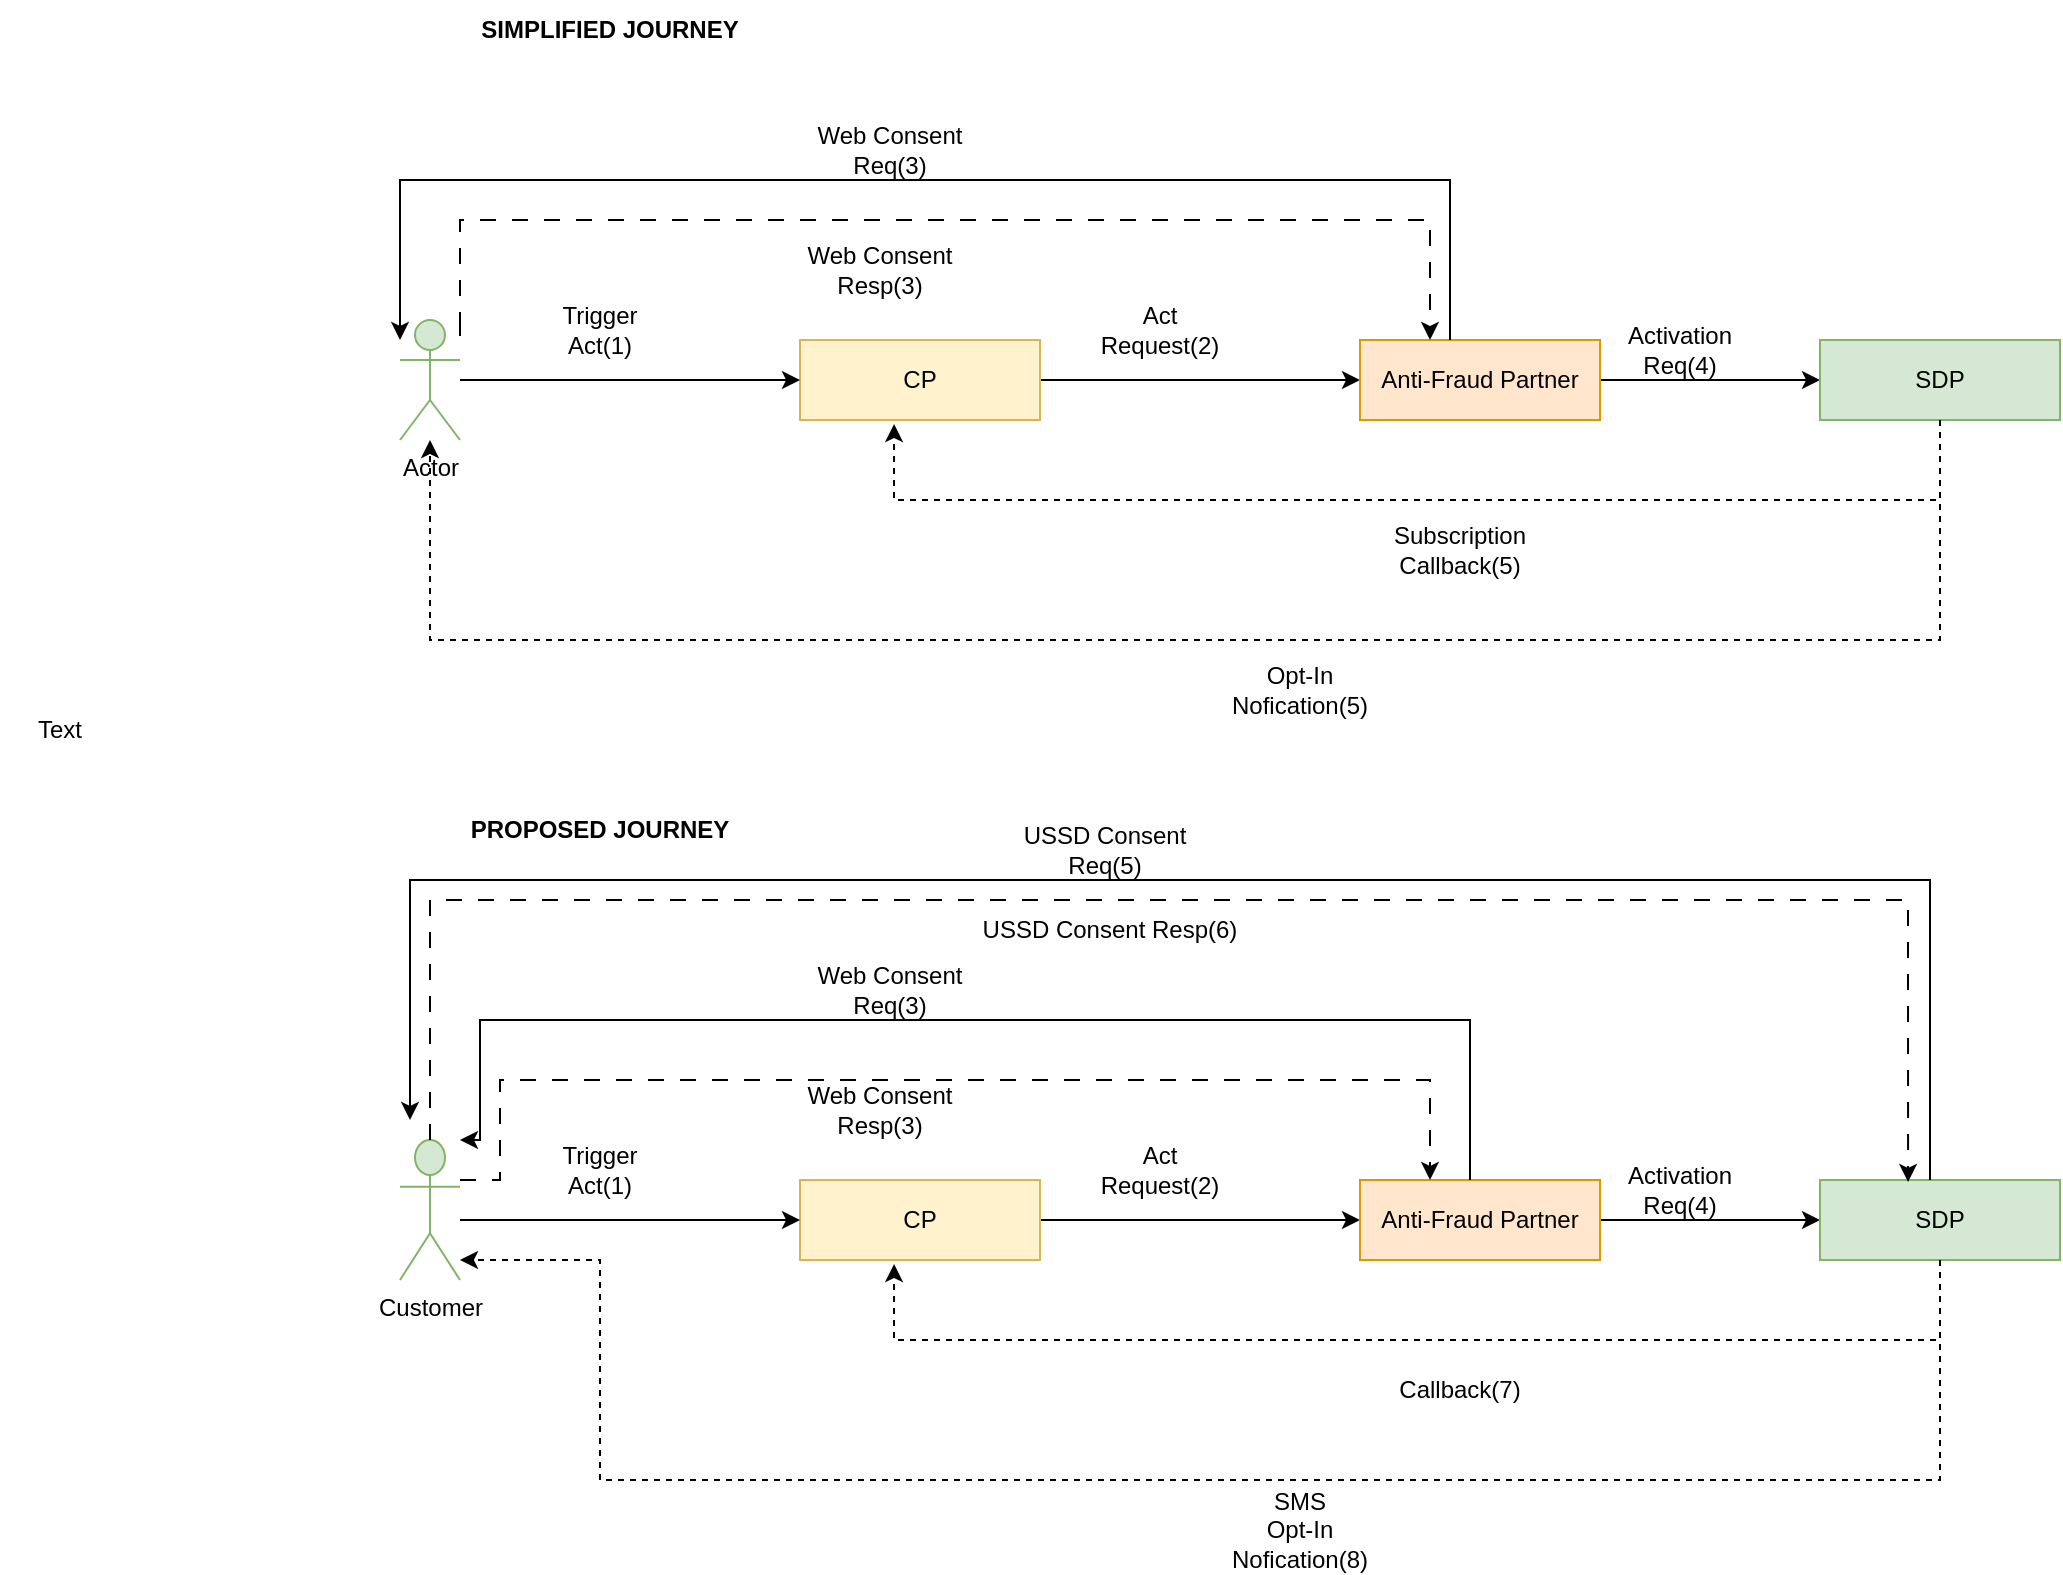<mxfile version="26.0.8">
  <diagram name="Page-1" id="kqtu3io-jiDdtc9rSum6">
    <mxGraphModel dx="2216" dy="721" grid="1" gridSize="10" guides="1" tooltips="1" connect="1" arrows="1" fold="1" page="1" pageScale="1" pageWidth="850" pageHeight="1100" math="0" shadow="0">
      <root>
        <mxCell id="0" />
        <mxCell id="1" parent="0" />
        <mxCell id="CoiFYXESyOofG7yrg2iu-4" style="edgeStyle=orthogonalEdgeStyle;rounded=0;orthogonalLoop=1;jettySize=auto;html=1;entryX=0;entryY=0.5;entryDx=0;entryDy=0;" edge="1" parent="1" source="CoiFYXESyOofG7yrg2iu-1" target="CoiFYXESyOofG7yrg2iu-2">
          <mxGeometry relative="1" as="geometry" />
        </mxCell>
        <mxCell id="CoiFYXESyOofG7yrg2iu-1" value="CP" style="rounded=0;whiteSpace=wrap;html=1;fillColor=#fff2cc;strokeColor=#d6b656;" vertex="1" parent="1">
          <mxGeometry x="240" y="240" width="120" height="40" as="geometry" />
        </mxCell>
        <mxCell id="CoiFYXESyOofG7yrg2iu-5" style="edgeStyle=orthogonalEdgeStyle;rounded=0;orthogonalLoop=1;jettySize=auto;html=1;entryX=0;entryY=0.5;entryDx=0;entryDy=0;" edge="1" parent="1" source="CoiFYXESyOofG7yrg2iu-2" target="CoiFYXESyOofG7yrg2iu-3">
          <mxGeometry relative="1" as="geometry" />
        </mxCell>
        <mxCell id="CoiFYXESyOofG7yrg2iu-2" value="Anti-Fraud Partner" style="rounded=0;whiteSpace=wrap;html=1;fillColor=#ffe6cc;strokeColor=#d79b00;" vertex="1" parent="1">
          <mxGeometry x="520" y="240" width="120" height="40" as="geometry" />
        </mxCell>
        <mxCell id="CoiFYXESyOofG7yrg2iu-41" style="edgeStyle=orthogonalEdgeStyle;rounded=0;orthogonalLoop=1;jettySize=auto;html=1;dashed=1;" edge="1" parent="1" source="CoiFYXESyOofG7yrg2iu-3" target="CoiFYXESyOofG7yrg2iu-30">
          <mxGeometry relative="1" as="geometry">
            <Array as="points">
              <mxPoint x="810" y="390" />
              <mxPoint x="55" y="390" />
            </Array>
          </mxGeometry>
        </mxCell>
        <mxCell id="CoiFYXESyOofG7yrg2iu-3" value="SDP" style="rounded=0;whiteSpace=wrap;html=1;fillColor=#d5e8d4;strokeColor=#82b366;" vertex="1" parent="1">
          <mxGeometry x="750" y="240" width="120" height="40" as="geometry" />
        </mxCell>
        <mxCell id="CoiFYXESyOofG7yrg2iu-10" style="edgeStyle=orthogonalEdgeStyle;rounded=0;orthogonalLoop=1;jettySize=auto;html=1;entryX=0.392;entryY=1.05;entryDx=0;entryDy=0;entryPerimeter=0;dashed=1;" edge="1" parent="1" source="CoiFYXESyOofG7yrg2iu-3" target="CoiFYXESyOofG7yrg2iu-1">
          <mxGeometry relative="1" as="geometry">
            <Array as="points">
              <mxPoint x="810" y="320" />
              <mxPoint x="287" y="320" />
            </Array>
          </mxGeometry>
        </mxCell>
        <mxCell id="CoiFYXESyOofG7yrg2iu-11" value="Subscription Callback(5)" style="text;html=1;align=center;verticalAlign=middle;whiteSpace=wrap;rounded=0;" vertex="1" parent="1">
          <mxGeometry x="540" y="330" width="60" height="30" as="geometry" />
        </mxCell>
        <mxCell id="CoiFYXESyOofG7yrg2iu-15" value="Activation Req(4)" style="text;html=1;align=center;verticalAlign=middle;whiteSpace=wrap;rounded=0;" vertex="1" parent="1">
          <mxGeometry x="650" y="230" width="60" height="30" as="geometry" />
        </mxCell>
        <mxCell id="CoiFYXESyOofG7yrg2iu-18" style="edgeStyle=orthogonalEdgeStyle;rounded=0;orthogonalLoop=1;jettySize=auto;html=1;entryX=0;entryY=0.5;entryDx=0;entryDy=0;" edge="1" target="CoiFYXESyOofG7yrg2iu-21" parent="1">
          <mxGeometry relative="1" as="geometry">
            <mxPoint x="160" y="440" as="sourcePoint" />
          </mxGeometry>
        </mxCell>
        <mxCell id="CoiFYXESyOofG7yrg2iu-20" style="edgeStyle=orthogonalEdgeStyle;rounded=0;orthogonalLoop=1;jettySize=auto;html=1;entryX=0;entryY=0.5;entryDx=0;entryDy=0;" edge="1" source="CoiFYXESyOofG7yrg2iu-21" parent="1">
          <mxGeometry relative="1" as="geometry">
            <mxPoint x="550" y="440" as="targetPoint" />
          </mxGeometry>
        </mxCell>
        <mxCell id="CoiFYXESyOofG7yrg2iu-22" style="edgeStyle=orthogonalEdgeStyle;rounded=0;orthogonalLoop=1;jettySize=auto;html=1;" edge="1" source="CoiFYXESyOofG7yrg2iu-23" parent="1">
          <mxGeometry relative="1" as="geometry">
            <mxPoint x="790" y="440" as="targetPoint" />
          </mxGeometry>
        </mxCell>
        <mxCell id="CoiFYXESyOofG7yrg2iu-29" value="Act Request(2)" style="text;html=1;align=center;verticalAlign=middle;whiteSpace=wrap;rounded=0;" vertex="1" parent="1">
          <mxGeometry x="390" y="220" width="60" height="30" as="geometry" />
        </mxCell>
        <mxCell id="CoiFYXESyOofG7yrg2iu-31" style="edgeStyle=orthogonalEdgeStyle;rounded=0;orthogonalLoop=1;jettySize=auto;html=1;entryX=0;entryY=0.5;entryDx=0;entryDy=0;" edge="1" parent="1" source="CoiFYXESyOofG7yrg2iu-30" target="CoiFYXESyOofG7yrg2iu-1">
          <mxGeometry relative="1" as="geometry" />
        </mxCell>
        <mxCell id="CoiFYXESyOofG7yrg2iu-30" value="Actor" style="shape=umlActor;verticalLabelPosition=bottom;verticalAlign=top;html=1;outlineConnect=0;fillColor=#d5e8d4;strokeColor=#82b366;" vertex="1" parent="1">
          <mxGeometry x="40" y="230" width="30" height="60" as="geometry" />
        </mxCell>
        <mxCell id="CoiFYXESyOofG7yrg2iu-32" value="Trigger Act(1)" style="text;html=1;align=center;verticalAlign=middle;whiteSpace=wrap;rounded=0;" vertex="1" parent="1">
          <mxGeometry x="110" y="220" width="60" height="30" as="geometry" />
        </mxCell>
        <mxCell id="CoiFYXESyOofG7yrg2iu-34" style="edgeStyle=orthogonalEdgeStyle;rounded=0;orthogonalLoop=1;jettySize=auto;html=1;" edge="1" parent="1">
          <mxGeometry relative="1" as="geometry">
            <mxPoint x="565" y="240" as="sourcePoint" />
            <mxPoint x="40" y="240" as="targetPoint" />
            <Array as="points">
              <mxPoint x="565" y="160" />
              <mxPoint x="40" y="160" />
            </Array>
          </mxGeometry>
        </mxCell>
        <mxCell id="CoiFYXESyOofG7yrg2iu-37" style="edgeStyle=orthogonalEdgeStyle;rounded=0;orthogonalLoop=1;jettySize=auto;html=1;dashed=1;dashPattern=8 8;" edge="1" parent="1">
          <mxGeometry relative="1" as="geometry">
            <mxPoint x="70" y="230" as="sourcePoint" />
            <mxPoint x="555" y="240" as="targetPoint" />
            <Array as="points">
              <mxPoint x="70" y="240" />
              <mxPoint x="70" y="180" />
              <mxPoint x="555" y="180" />
            </Array>
          </mxGeometry>
        </mxCell>
        <mxCell id="CoiFYXESyOofG7yrg2iu-39" value="Web Consent Req(3)" style="text;html=1;align=center;verticalAlign=middle;whiteSpace=wrap;rounded=0;" vertex="1" parent="1">
          <mxGeometry x="240" y="130" width="90" height="30" as="geometry" />
        </mxCell>
        <mxCell id="CoiFYXESyOofG7yrg2iu-40" value="Web Consent Resp(3)" style="text;html=1;align=center;verticalAlign=middle;whiteSpace=wrap;rounded=0;" vertex="1" parent="1">
          <mxGeometry x="240" y="190" width="80" height="30" as="geometry" />
        </mxCell>
        <mxCell id="CoiFYXESyOofG7yrg2iu-42" value="&lt;div&gt;Opt-In&lt;/div&gt;&lt;div&gt;Nofication(5)&lt;/div&gt;" style="text;html=1;align=center;verticalAlign=middle;whiteSpace=wrap;rounded=0;" vertex="1" parent="1">
          <mxGeometry x="460" y="400" width="60" height="30" as="geometry" />
        </mxCell>
        <mxCell id="CoiFYXESyOofG7yrg2iu-44" value="&lt;b&gt;SIMPLIFIED JOURNEY&lt;/b&gt;" style="text;html=1;align=center;verticalAlign=middle;whiteSpace=wrap;rounded=0;" vertex="1" parent="1">
          <mxGeometry x="40" y="70" width="210" height="30" as="geometry" />
        </mxCell>
        <mxCell id="CoiFYXESyOofG7yrg2iu-45" value="&lt;b&gt;PROPOSED JOURNEY&lt;/b&gt;" style="text;html=1;align=center;verticalAlign=middle;whiteSpace=wrap;rounded=0;" vertex="1" parent="1">
          <mxGeometry x="35" y="470" width="210" height="30" as="geometry" />
        </mxCell>
        <mxCell id="CoiFYXESyOofG7yrg2iu-100" style="edgeStyle=orthogonalEdgeStyle;rounded=0;orthogonalLoop=1;jettySize=auto;html=1;entryX=0;entryY=0.5;entryDx=0;entryDy=0;" edge="1" parent="1" source="CoiFYXESyOofG7yrg2iu-101" target="CoiFYXESyOofG7yrg2iu-103">
          <mxGeometry relative="1" as="geometry" />
        </mxCell>
        <mxCell id="CoiFYXESyOofG7yrg2iu-101" value="CP" style="rounded=0;whiteSpace=wrap;html=1;fillColor=#fff2cc;strokeColor=#d6b656;" vertex="1" parent="1">
          <mxGeometry x="240" y="660" width="120" height="40" as="geometry" />
        </mxCell>
        <mxCell id="CoiFYXESyOofG7yrg2iu-102" style="edgeStyle=orthogonalEdgeStyle;rounded=0;orthogonalLoop=1;jettySize=auto;html=1;entryX=0;entryY=0.5;entryDx=0;entryDy=0;" edge="1" parent="1" source="CoiFYXESyOofG7yrg2iu-103" target="CoiFYXESyOofG7yrg2iu-105">
          <mxGeometry relative="1" as="geometry" />
        </mxCell>
        <mxCell id="CoiFYXESyOofG7yrg2iu-103" value="Anti-Fraud Partner" style="rounded=0;whiteSpace=wrap;html=1;fillColor=#ffe6cc;strokeColor=#d79b00;" vertex="1" parent="1">
          <mxGeometry x="520" y="660" width="120" height="40" as="geometry" />
        </mxCell>
        <mxCell id="CoiFYXESyOofG7yrg2iu-104" style="edgeStyle=orthogonalEdgeStyle;rounded=0;orthogonalLoop=1;jettySize=auto;html=1;dashed=1;" edge="1" parent="1" source="CoiFYXESyOofG7yrg2iu-105" target="CoiFYXESyOofG7yrg2iu-111">
          <mxGeometry relative="1" as="geometry">
            <Array as="points">
              <mxPoint x="810" y="810" />
              <mxPoint x="140" y="810" />
              <mxPoint x="140" y="700" />
            </Array>
          </mxGeometry>
        </mxCell>
        <mxCell id="CoiFYXESyOofG7yrg2iu-105" value="SDP" style="rounded=0;whiteSpace=wrap;html=1;fillColor=#d5e8d4;strokeColor=#82b366;" vertex="1" parent="1">
          <mxGeometry x="750" y="660" width="120" height="40" as="geometry" />
        </mxCell>
        <mxCell id="CoiFYXESyOofG7yrg2iu-106" style="edgeStyle=orthogonalEdgeStyle;rounded=0;orthogonalLoop=1;jettySize=auto;html=1;entryX=0.392;entryY=1.05;entryDx=0;entryDy=0;entryPerimeter=0;dashed=1;" edge="1" parent="1" source="CoiFYXESyOofG7yrg2iu-105" target="CoiFYXESyOofG7yrg2iu-101">
          <mxGeometry relative="1" as="geometry">
            <Array as="points">
              <mxPoint x="810" y="740" />
              <mxPoint x="287" y="740" />
            </Array>
          </mxGeometry>
        </mxCell>
        <mxCell id="CoiFYXESyOofG7yrg2iu-107" value="Callback(7)" style="text;html=1;align=center;verticalAlign=middle;whiteSpace=wrap;rounded=0;" vertex="1" parent="1">
          <mxGeometry x="540" y="750" width="60" height="30" as="geometry" />
        </mxCell>
        <mxCell id="CoiFYXESyOofG7yrg2iu-108" value="Activation Req(4)" style="text;html=1;align=center;verticalAlign=middle;whiteSpace=wrap;rounded=0;" vertex="1" parent="1">
          <mxGeometry x="650" y="650" width="60" height="30" as="geometry" />
        </mxCell>
        <mxCell id="CoiFYXESyOofG7yrg2iu-109" value="Act Request(2)" style="text;html=1;align=center;verticalAlign=middle;whiteSpace=wrap;rounded=0;" vertex="1" parent="1">
          <mxGeometry x="390" y="640" width="60" height="30" as="geometry" />
        </mxCell>
        <mxCell id="CoiFYXESyOofG7yrg2iu-110" style="edgeStyle=orthogonalEdgeStyle;rounded=0;orthogonalLoop=1;jettySize=auto;html=1;entryX=0;entryY=0.5;entryDx=0;entryDy=0;" edge="1" parent="1" source="CoiFYXESyOofG7yrg2iu-111" target="CoiFYXESyOofG7yrg2iu-101">
          <mxGeometry relative="1" as="geometry">
            <Array as="points">
              <mxPoint x="110" y="680" />
              <mxPoint x="110" y="680" />
            </Array>
          </mxGeometry>
        </mxCell>
        <mxCell id="CoiFYXESyOofG7yrg2iu-111" value="Customer" style="shape=umlActor;verticalLabelPosition=bottom;verticalAlign=top;html=1;outlineConnect=0;fillColor=#d5e8d4;strokeColor=#82b366;" vertex="1" parent="1">
          <mxGeometry x="40" y="640" width="30" height="70" as="geometry" />
        </mxCell>
        <mxCell id="CoiFYXESyOofG7yrg2iu-112" value="Trigger Act(1)" style="text;html=1;align=center;verticalAlign=middle;whiteSpace=wrap;rounded=0;" vertex="1" parent="1">
          <mxGeometry x="110" y="640" width="60" height="30" as="geometry" />
        </mxCell>
        <mxCell id="CoiFYXESyOofG7yrg2iu-113" style="edgeStyle=orthogonalEdgeStyle;rounded=0;orthogonalLoop=1;jettySize=auto;html=1;" edge="1" parent="1" target="CoiFYXESyOofG7yrg2iu-111">
          <mxGeometry relative="1" as="geometry">
            <mxPoint x="575" y="660" as="sourcePoint" />
            <mxPoint x="80" y="640" as="targetPoint" />
            <Array as="points">
              <mxPoint x="575" y="580" />
              <mxPoint x="80" y="580" />
              <mxPoint x="80" y="640" />
              <mxPoint x="55" y="640" />
            </Array>
          </mxGeometry>
        </mxCell>
        <mxCell id="CoiFYXESyOofG7yrg2iu-114" style="edgeStyle=orthogonalEdgeStyle;rounded=0;orthogonalLoop=1;jettySize=auto;html=1;dashed=1;dashPattern=8 8;" edge="1" parent="1">
          <mxGeometry relative="1" as="geometry">
            <mxPoint x="70" y="660" as="sourcePoint" />
            <mxPoint x="555" y="660" as="targetPoint" />
            <Array as="points">
              <mxPoint x="90" y="660" />
              <mxPoint x="90" y="610" />
              <mxPoint x="555" y="610" />
            </Array>
          </mxGeometry>
        </mxCell>
        <mxCell id="CoiFYXESyOofG7yrg2iu-115" value="Web Consent Req(3)" style="text;html=1;align=center;verticalAlign=middle;whiteSpace=wrap;rounded=0;" vertex="1" parent="1">
          <mxGeometry x="240" y="550" width="90" height="30" as="geometry" />
        </mxCell>
        <mxCell id="CoiFYXESyOofG7yrg2iu-116" value="Web Consent Resp(3)" style="text;html=1;align=center;verticalAlign=middle;whiteSpace=wrap;rounded=0;" vertex="1" parent="1">
          <mxGeometry x="240" y="610" width="80" height="30" as="geometry" />
        </mxCell>
        <mxCell id="CoiFYXESyOofG7yrg2iu-117" value="SMS &lt;br&gt;&lt;div&gt;Opt-In&lt;/div&gt;&lt;div&gt;Nofication(8)&lt;/div&gt;" style="text;html=1;align=center;verticalAlign=middle;whiteSpace=wrap;rounded=0;" vertex="1" parent="1">
          <mxGeometry x="460" y="820" width="60" height="30" as="geometry" />
        </mxCell>
        <mxCell id="CoiFYXESyOofG7yrg2iu-125" style="edgeStyle=orthogonalEdgeStyle;rounded=0;orthogonalLoop=1;jettySize=auto;html=1;" edge="1" parent="1">
          <mxGeometry relative="1" as="geometry">
            <mxPoint x="805" y="660" as="sourcePoint" />
            <mxPoint x="45" y="630" as="targetPoint" />
            <Array as="points">
              <mxPoint x="805" y="510" />
              <mxPoint x="45" y="510" />
              <mxPoint x="45" y="620" />
            </Array>
          </mxGeometry>
        </mxCell>
        <mxCell id="CoiFYXESyOofG7yrg2iu-129" value="USSD Consent Req(5)" style="text;html=1;align=center;verticalAlign=middle;whiteSpace=wrap;rounded=0;" vertex="1" parent="1">
          <mxGeometry x="340" y="480" width="105" height="30" as="geometry" />
        </mxCell>
        <mxCell id="CoiFYXESyOofG7yrg2iu-133" style="edgeStyle=orthogonalEdgeStyle;rounded=0;orthogonalLoop=1;jettySize=auto;html=1;entryX=0.367;entryY=0.025;entryDx=0;entryDy=0;entryPerimeter=0;dashed=1;dashPattern=8 8;" edge="1" parent="1" target="CoiFYXESyOofG7yrg2iu-105">
          <mxGeometry relative="1" as="geometry">
            <mxPoint x="55" y="640" as="sourcePoint" />
            <mxPoint x="815" y="670" as="targetPoint" />
            <Array as="points">
              <mxPoint x="55" y="520" />
              <mxPoint x="794" y="520" />
            </Array>
          </mxGeometry>
        </mxCell>
        <mxCell id="CoiFYXESyOofG7yrg2iu-134" value="USSD Consent Resp(6)" style="text;html=1;align=center;verticalAlign=middle;whiteSpace=wrap;rounded=0;" vertex="1" parent="1">
          <mxGeometry x="310" y="520" width="170" height="30" as="geometry" />
        </mxCell>
        <mxCell id="CoiFYXESyOofG7yrg2iu-135" value="Text" style="text;html=1;align=center;verticalAlign=middle;whiteSpace=wrap;rounded=0;" vertex="1" parent="1">
          <mxGeometry x="-160" y="420" width="60" height="30" as="geometry" />
        </mxCell>
      </root>
    </mxGraphModel>
  </diagram>
</mxfile>
